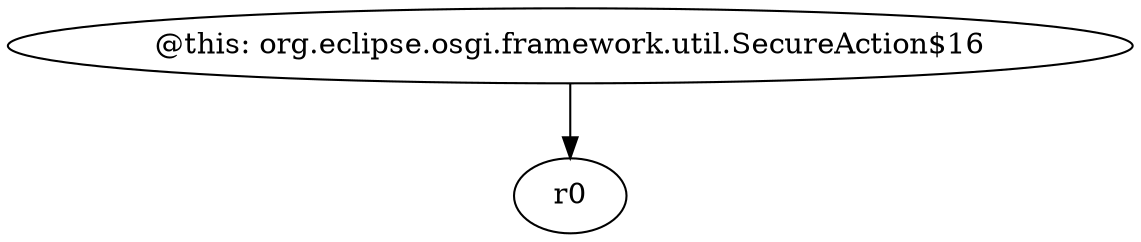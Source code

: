 digraph g {
0[label="@this: org.eclipse.osgi.framework.util.SecureAction$16"]
1[label="r0"]
0->1[label=""]
}